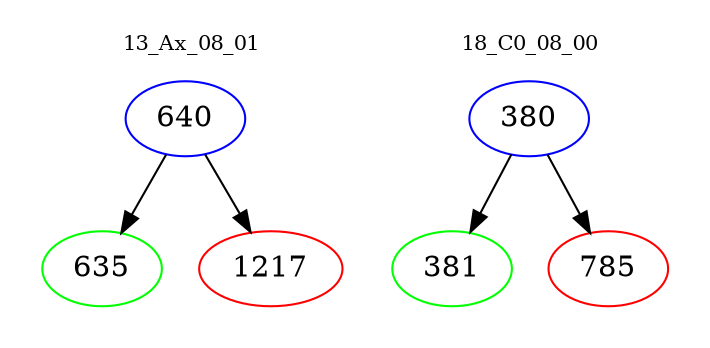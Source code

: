 digraph{
subgraph cluster_0 {
color = white
label = "13_Ax_08_01";
fontsize=10;
T0_640 [label="640", color="blue"]
T0_640 -> T0_635 [color="black"]
T0_635 [label="635", color="green"]
T0_640 -> T0_1217 [color="black"]
T0_1217 [label="1217", color="red"]
}
subgraph cluster_1 {
color = white
label = "18_C0_08_00";
fontsize=10;
T1_380 [label="380", color="blue"]
T1_380 -> T1_381 [color="black"]
T1_381 [label="381", color="green"]
T1_380 -> T1_785 [color="black"]
T1_785 [label="785", color="red"]
}
}
